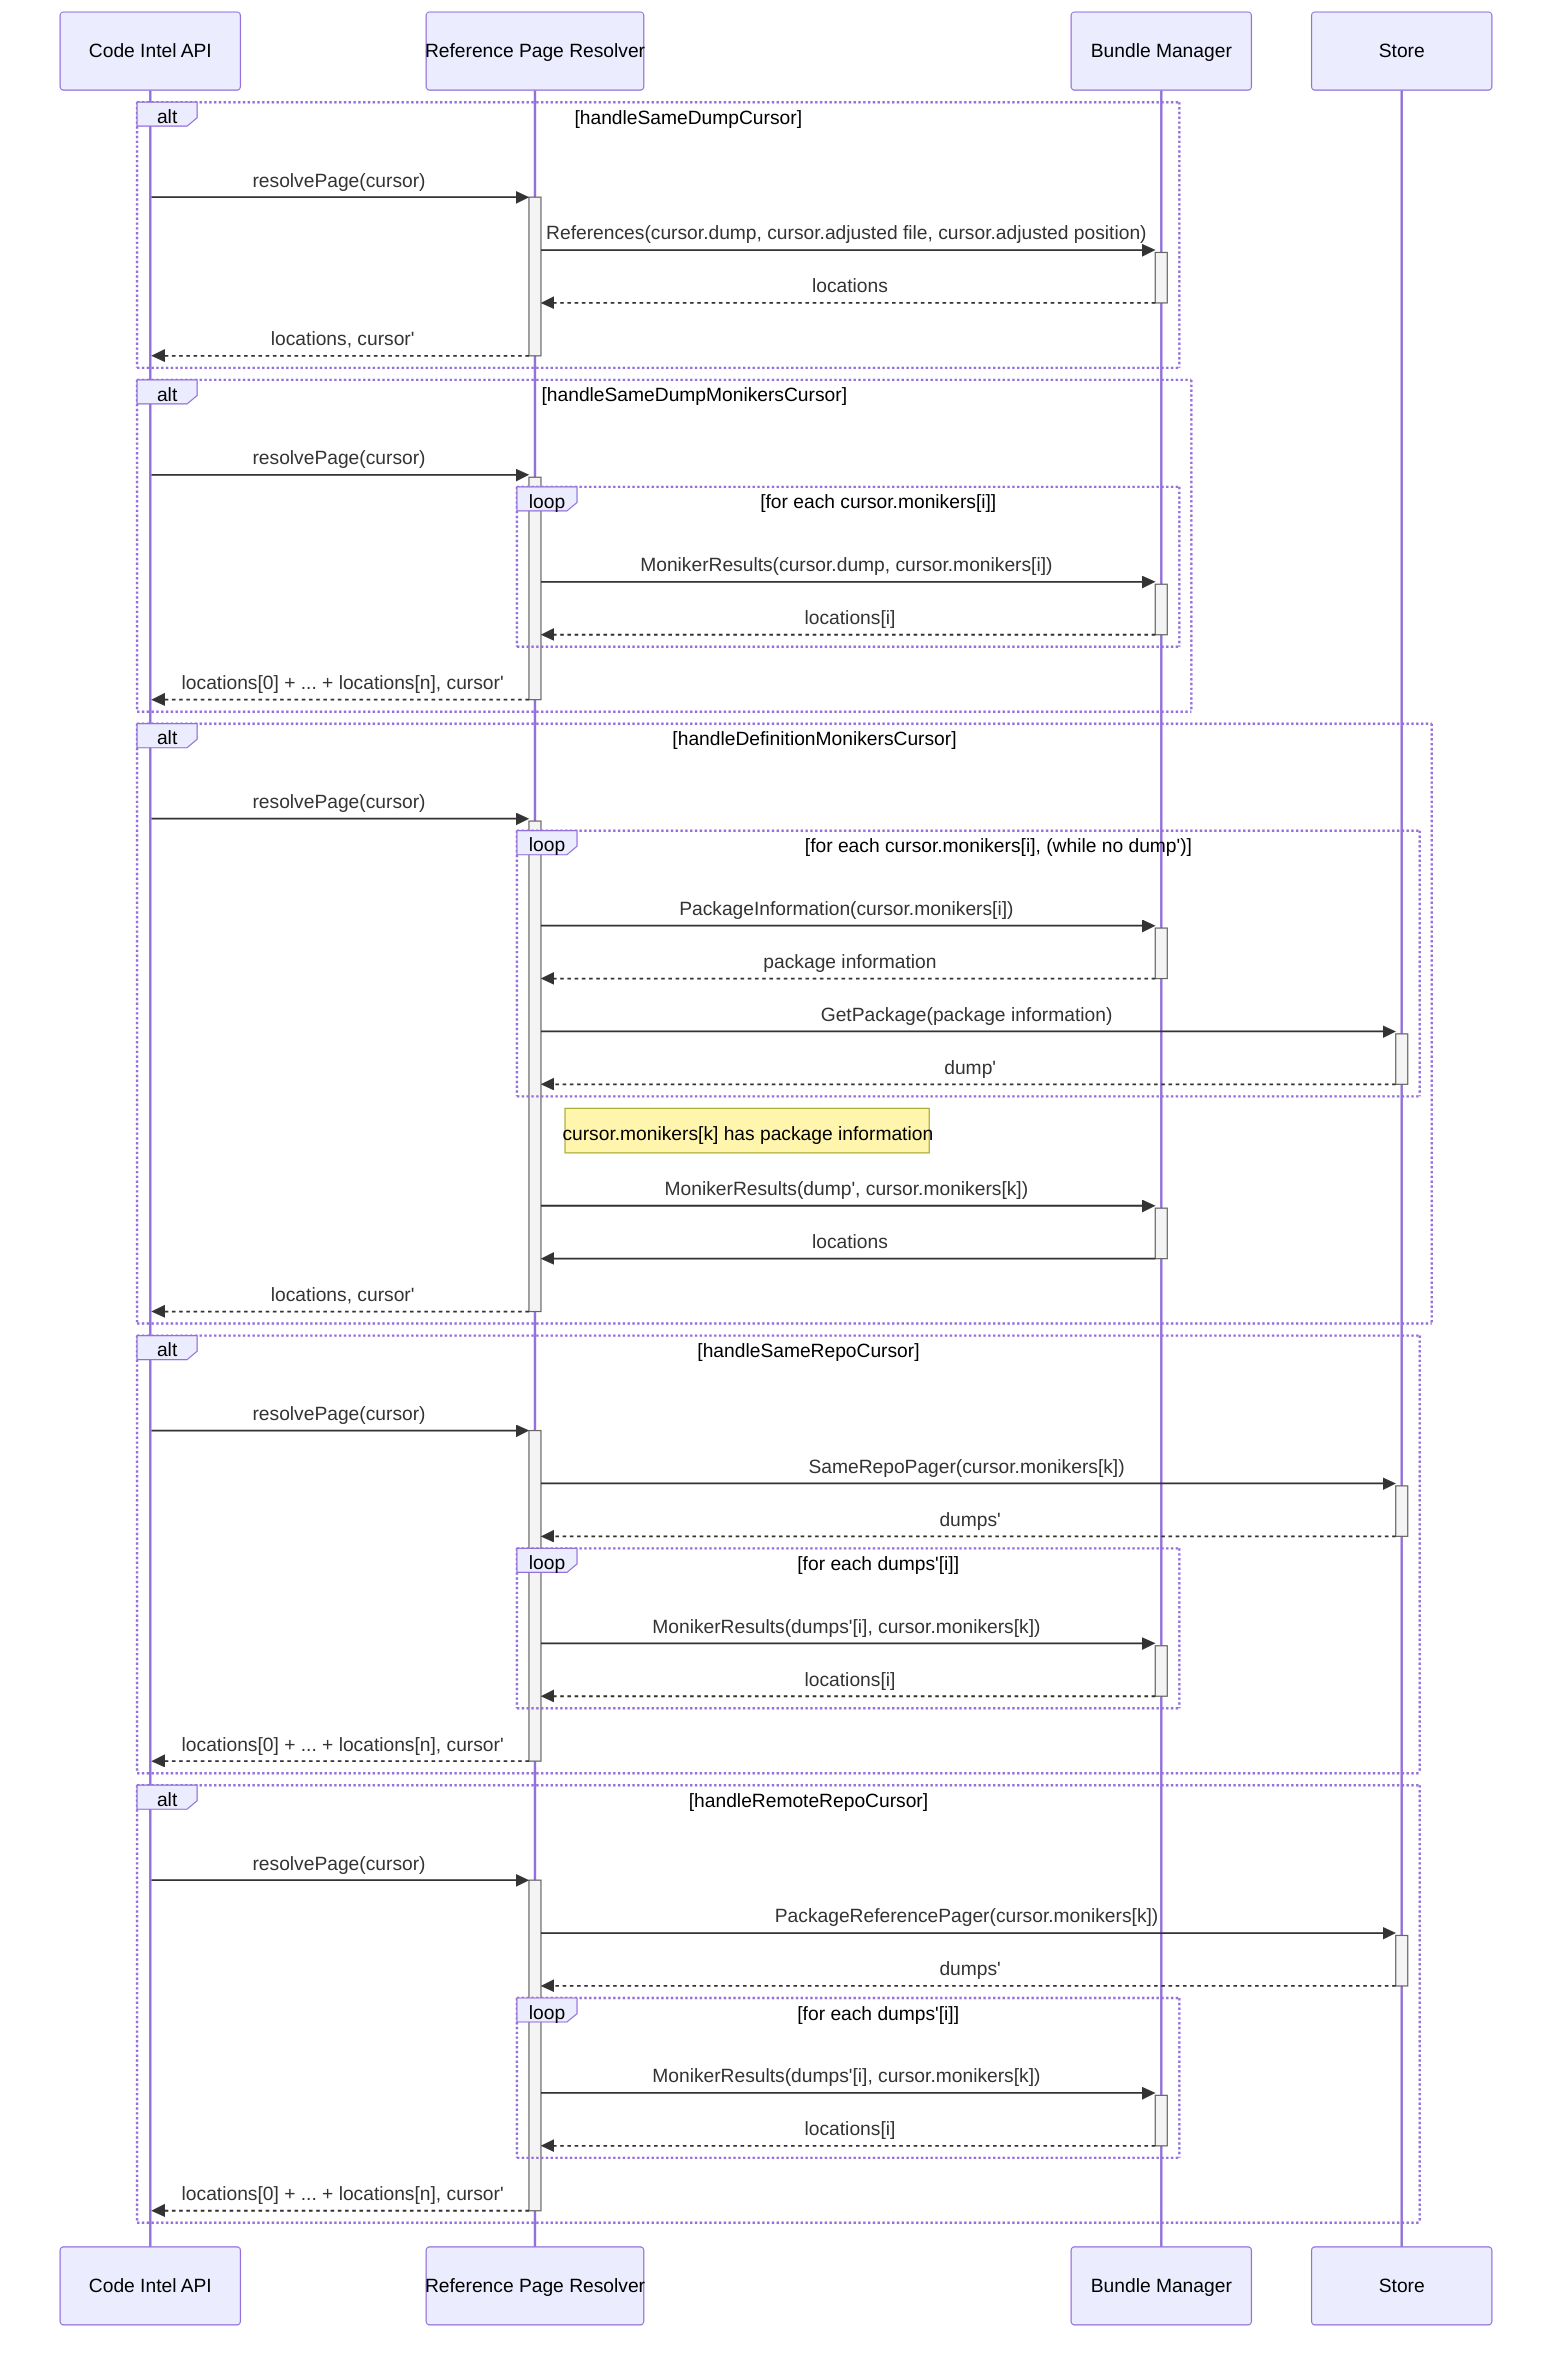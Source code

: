 sequenceDiagram
  alt handleSameDumpCursor
    Code Intel API           ->>+ Reference Page Resolver: resolvePage(cursor)
    Reference Page Resolver  ->>+ Bundle Manager: References(cursor.dump, cursor.adjusted file, cursor.adjusted position)
    Bundle Manager          -->>- Reference Page Resolver: locations
    Reference Page Resolver -->>- Code Intel API: locations, cursor'
  end

  alt handleSameDumpMonikersCursor
    Code Intel API ->>+ Reference Page Resolver: resolvePage(cursor)
    loop for each cursor.monikers[i]
      Reference Page Resolver  ->>+ Bundle Manager: MonikerResults(cursor.dump, cursor.monikers[i])
      Bundle Manager          -->>- Reference Page Resolver: locations[i]
    end
    Reference Page Resolver -->>- Code Intel API: locations[0] + ... + locations[n], cursor'
  end

  alt handleDefinitionMonikersCursor
    Code Intel API ->>+ Reference Page Resolver: resolvePage(cursor)
    loop for each cursor.monikers[i], (while no dump')
      Reference Page Resolver ->>+ Bundle Manager: PackageInformation(cursor.monikers[i])
      Bundle Manager         -->>- Reference Page Resolver: package information
      Reference Page Resolver ->>+ Store: GetPackage(package information)
      Store                  -->>- Reference Page Resolver: dump'
    end
    Note right of Reference Page Resolver: cursor.monikers[k] has package information

    Reference Page Resolver   ->>+ Bundle Manager: MonikerResults(dump', cursor.monikers[k])
    Bundle Manager            ->>- Reference Page Resolver: locations
    Reference Page Resolver  -->>- Code Intel API: locations, cursor'
  end

  alt handleSameRepoCursor
    Code Intel API           ->>+ Reference Page Resolver: resolvePage(cursor)
    Reference Page Resolver  ->>+ Store: SameRepoPager(cursor.monikers[k])
    Store                   -->>- Reference Page Resolver: dumps'
    loop for each dumps'[i]
      Reference Page Resolver ->>+ Bundle Manager: MonikerResults(dumps'[i], cursor.monikers[k])
      Bundle Manager         -->>- Reference Page Resolver: locations[i]
    end
    Reference Page Resolver -->>- Code Intel API: locations[0] + ... + locations[n], cursor'
  end

  alt handleRemoteRepoCursor
    Code Intel API          ->>+ Reference Page Resolver: resolvePage(cursor)
    Reference Page Resolver ->>+ Store: PackageReferencePager(cursor.monikers[k])
    Store                  -->>- Reference Page Resolver: dumps'
    loop for each dumps'[i]
      Reference Page Resolver ->>+ Bundle Manager: MonikerResults(dumps'[i], cursor.monikers[k])
      Bundle Manager         -->>- Reference Page Resolver: locations[i]
    end
    Reference Page Resolver -->>- Code Intel API: locations[0] + ... + locations[n], cursor'
  end